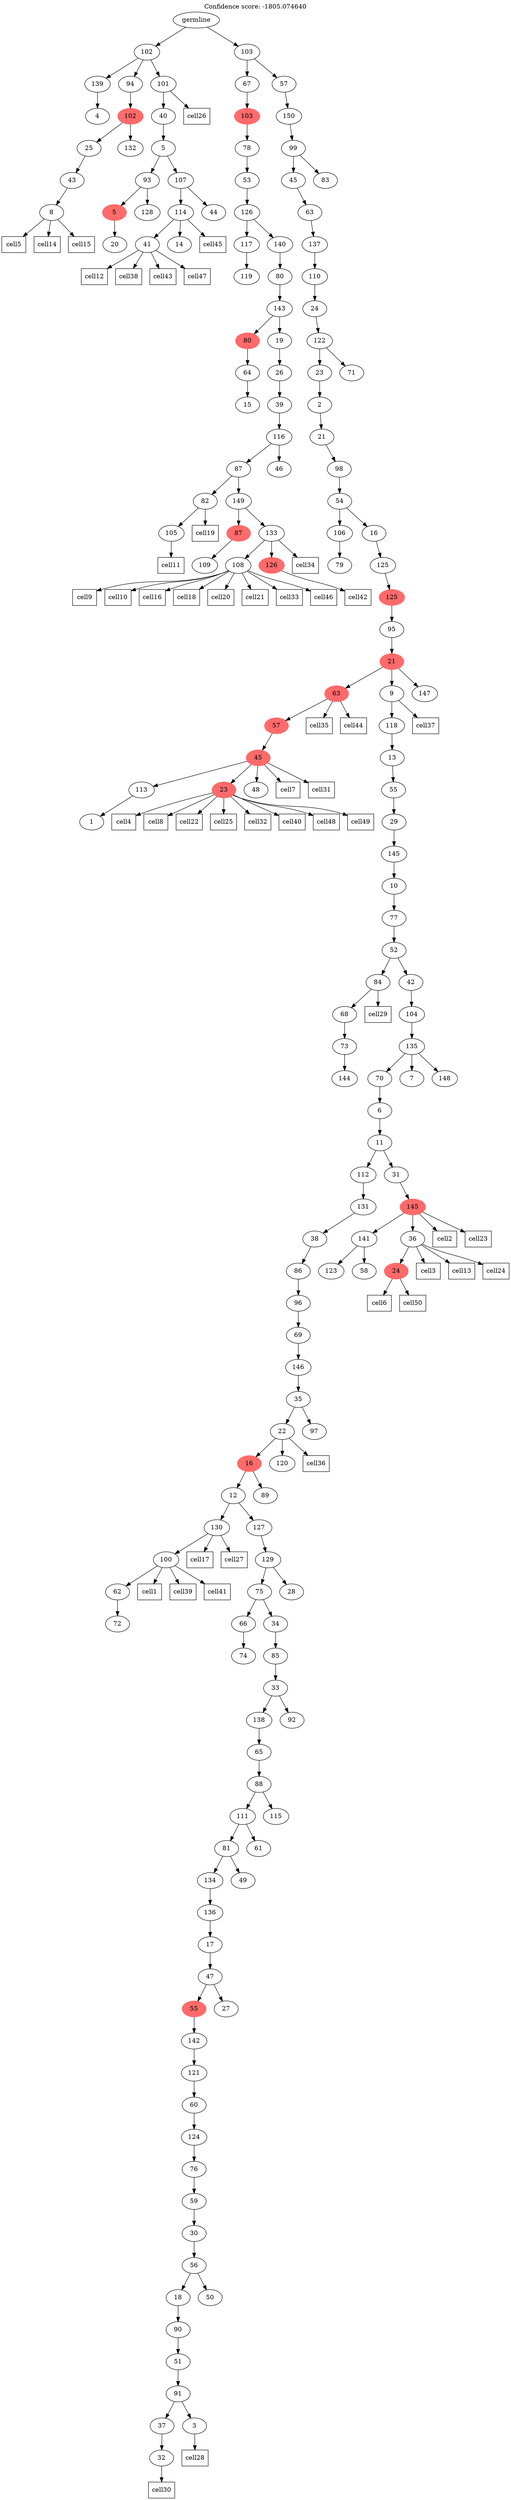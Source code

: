 digraph g {
	"165" -> "166";
	"166" [label="4"];
	"162" -> "163";
	"163" [label="8"];
	"161" -> "162";
	"162" [label="43"];
	"160" -> "161";
	"161" [label="25"];
	"160" -> "164";
	"164" [label="132"];
	"159" -> "160";
	"160" [color=indianred1, style=filled, label="102"];
	"157" -> "158";
	"158" [label="20"];
	"155" -> "156";
	"156" [label="128"];
	"155" -> "157";
	"157" [color=indianred1, style=filled, label="5"];
	"151" -> "152";
	"152" [label="41"];
	"151" -> "153";
	"153" [label="14"];
	"150" -> "151";
	"151" [label="114"];
	"150" -> "154";
	"154" [label="44"];
	"149" -> "150";
	"150" [label="107"];
	"149" -> "155";
	"155" [label="93"];
	"148" -> "149";
	"149" [label="5"];
	"147" -> "148";
	"148" [label="40"];
	"146" -> "147";
	"147" [label="101"];
	"146" -> "159";
	"159" [label="94"];
	"146" -> "165";
	"165" [label="139"];
	"144" -> "145";
	"145" [label="119"];
	"142" -> "143";
	"143" [label="15"];
	"141" -> "142";
	"142" [label="64"];
	"138" -> "139";
	"139" [label="105"];
	"136" -> "137";
	"137" [label="109"];
	"133" -> "134";
	"134" [label="108"];
	"133" -> "135";
	"135" [color=indianred1, style=filled, label="126"];
	"132" -> "133";
	"133" [label="133"];
	"132" -> "136";
	"136" [color=indianred1, style=filled, label="87"];
	"131" -> "132";
	"132" [label="149"];
	"131" -> "138";
	"138" [label="82"];
	"130" -> "131";
	"131" [label="87"];
	"130" -> "140";
	"140" [label="46"];
	"129" -> "130";
	"130" [label="116"];
	"128" -> "129";
	"129" [label="39"];
	"127" -> "128";
	"128" [label="26"];
	"126" -> "127";
	"127" [label="19"];
	"126" -> "141";
	"141" [color=indianred1, style=filled, label="80"];
	"125" -> "126";
	"126" [label="143"];
	"124" -> "125";
	"125" [label="80"];
	"123" -> "124";
	"124" [label="140"];
	"123" -> "144";
	"144" [label="117"];
	"122" -> "123";
	"123" [label="126"];
	"121" -> "122";
	"122" [label="53"];
	"120" -> "121";
	"121" [label="78"];
	"119" -> "120";
	"120" [color=indianred1, style=filled, label="103"];
	"115" -> "116";
	"116" [label="79"];
	"111" -> "112";
	"112" [label="1"];
	"109" -> "110";
	"110" [color=indianred1, style=filled, label="23"];
	"109" -> "111";
	"111" [label="113"];
	"109" -> "113";
	"113" [label="48"];
	"108" -> "109";
	"109" [color=indianred1, style=filled, label="45"];
	"107" -> "108";
	"108" [color=indianred1, style=filled, label="57"];
	"105" -> "106";
	"106" [label="144"];
	"104" -> "105";
	"105" [label="73"];
	"103" -> "104";
	"104" [label="68"];
	"96" -> "97";
	"97" [label="72"];
	"95" -> "96";
	"96" [label="62"];
	"94" -> "95";
	"95" [label="100"];
	"91" -> "92";
	"92" [label="74"];
	"83" -> "84";
	"84" [label="32"];
	"81" -> "82";
	"82" [label="3"];
	"81" -> "83";
	"83" [label="37"];
	"80" -> "81";
	"81" [label="91"];
	"79" -> "80";
	"80" [label="51"];
	"78" -> "79";
	"79" [label="90"];
	"77" -> "78";
	"78" [label="18"];
	"77" -> "85";
	"85" [label="50"];
	"76" -> "77";
	"77" [label="56"];
	"75" -> "76";
	"76" [label="30"];
	"74" -> "75";
	"75" [label="59"];
	"73" -> "74";
	"74" [label="76"];
	"72" -> "73";
	"73" [label="124"];
	"71" -> "72";
	"72" [label="60"];
	"70" -> "71";
	"71" [label="121"];
	"69" -> "70";
	"70" [label="142"];
	"68" -> "69";
	"69" [color=indianred1, style=filled, label="55"];
	"68" -> "86";
	"86" [label="27"];
	"67" -> "68";
	"68" [label="47"];
	"66" -> "67";
	"67" [label="17"];
	"65" -> "66";
	"66" [label="136"];
	"64" -> "65";
	"65" [label="134"];
	"64" -> "87";
	"87" [label="49"];
	"63" -> "64";
	"64" [label="81"];
	"63" -> "88";
	"88" [label="61"];
	"62" -> "63";
	"63" [label="111"];
	"62" -> "89";
	"89" [label="115"];
	"61" -> "62";
	"62" [label="88"];
	"60" -> "61";
	"61" [label="65"];
	"59" -> "60";
	"60" [label="138"];
	"59" -> "90";
	"90" [label="92"];
	"58" -> "59";
	"59" [label="33"];
	"57" -> "58";
	"58" [label="85"];
	"56" -> "57";
	"57" [label="34"];
	"56" -> "91";
	"91" [label="66"];
	"55" -> "56";
	"56" [label="75"];
	"55" -> "93";
	"93" [label="28"];
	"54" -> "55";
	"55" [label="129"];
	"53" -> "54";
	"54" [label="127"];
	"53" -> "94";
	"94" [label="130"];
	"52" -> "53";
	"53" [label="12"];
	"52" -> "98";
	"98" [label="89"];
	"51" -> "52";
	"52" [color=indianred1, style=filled, label="16"];
	"51" -> "99";
	"99" [label="120"];
	"50" -> "51";
	"51" [label="22"];
	"50" -> "100";
	"100" [label="97"];
	"49" -> "50";
	"50" [label="35"];
	"48" -> "49";
	"49" [label="146"];
	"47" -> "48";
	"48" [label="69"];
	"46" -> "47";
	"47" [label="96"];
	"45" -> "46";
	"46" [label="86"];
	"44" -> "45";
	"45" [label="38"];
	"43" -> "44";
	"44" [label="131"];
	"40" -> "41";
	"41" [label="123"];
	"40" -> "42";
	"42" [label="58"];
	"38" -> "39";
	"39" [color=indianred1, style=filled, label="24"];
	"37" -> "38";
	"38" [label="36"];
	"37" -> "40";
	"40" [label="141"];
	"36" -> "37";
	"37" [color=indianred1, style=filled, label="145"];
	"35" -> "36";
	"36" [label="31"];
	"35" -> "43";
	"43" [label="112"];
	"34" -> "35";
	"35" [label="11"];
	"33" -> "34";
	"34" [label="6"];
	"32" -> "33";
	"33" [label="70"];
	"32" -> "101";
	"101" [label="7"];
	"32" -> "102";
	"102" [label="148"];
	"31" -> "32";
	"32" [label="135"];
	"30" -> "31";
	"31" [label="104"];
	"29" -> "30";
	"30" [label="42"];
	"29" -> "103";
	"103" [label="84"];
	"28" -> "29";
	"29" [label="52"];
	"27" -> "28";
	"28" [label="77"];
	"26" -> "27";
	"27" [label="10"];
	"25" -> "26";
	"26" [label="145"];
	"24" -> "25";
	"25" [label="29"];
	"23" -> "24";
	"24" [label="55"];
	"22" -> "23";
	"23" [label="13"];
	"21" -> "22";
	"22" [label="118"];
	"20" -> "21";
	"21" [label="9"];
	"20" -> "107";
	"107" [color=indianred1, style=filled, label="63"];
	"20" -> "114";
	"114" [label="147"];
	"19" -> "20";
	"20" [color=indianred1, style=filled, label="21"];
	"18" -> "19";
	"19" [label="95"];
	"17" -> "18";
	"18" [color=indianred1, style=filled, label="125"];
	"16" -> "17";
	"17" [label="125"];
	"15" -> "16";
	"16" [label="16"];
	"15" -> "115";
	"115" [label="106"];
	"14" -> "15";
	"15" [label="54"];
	"13" -> "14";
	"14" [label="98"];
	"12" -> "13";
	"13" [label="21"];
	"11" -> "12";
	"12" [label="2"];
	"10" -> "11";
	"11" [label="23"];
	"10" -> "117";
	"117" [label="71"];
	"9" -> "10";
	"10" [label="122"];
	"8" -> "9";
	"9" [label="24"];
	"7" -> "8";
	"8" [label="110"];
	"6" -> "7";
	"7" [label="137"];
	"5" -> "6";
	"6" [label="63"];
	"4" -> "5";
	"5" [label="45"];
	"4" -> "118";
	"118" [label="83"];
	"3" -> "4";
	"4" [label="99"];
	"2" -> "3";
	"3" [label="150"];
	"1" -> "2";
	"2" [label="57"];
	"1" -> "119";
	"119" [label="67"];
	"0" -> "1";
	"1" [label="103"];
	"0" -> "146";
	"146" [label="102"];
	"0" [label="germline"];
	"95" -> "cell1";
	"cell1" [shape=box];
	"37" -> "cell2";
	"cell2" [shape=box];
	"38" -> "cell3";
	"cell3" [shape=box];
	"110" -> "cell4";
	"cell4" [shape=box];
	"163" -> "cell5";
	"cell5" [shape=box];
	"39" -> "cell6";
	"cell6" [shape=box];
	"109" -> "cell7";
	"cell7" [shape=box];
	"110" -> "cell8";
	"cell8" [shape=box];
	"134" -> "cell9";
	"cell9" [shape=box];
	"134" -> "cell10";
	"cell10" [shape=box];
	"139" -> "cell11";
	"cell11" [shape=box];
	"152" -> "cell12";
	"cell12" [shape=box];
	"38" -> "cell13";
	"cell13" [shape=box];
	"163" -> "cell14";
	"cell14" [shape=box];
	"163" -> "cell15";
	"cell15" [shape=box];
	"134" -> "cell16";
	"cell16" [shape=box];
	"94" -> "cell17";
	"cell17" [shape=box];
	"134" -> "cell18";
	"cell18" [shape=box];
	"138" -> "cell19";
	"cell19" [shape=box];
	"134" -> "cell20";
	"cell20" [shape=box];
	"134" -> "cell21";
	"cell21" [shape=box];
	"110" -> "cell22";
	"cell22" [shape=box];
	"37" -> "cell23";
	"cell23" [shape=box];
	"38" -> "cell24";
	"cell24" [shape=box];
	"110" -> "cell25";
	"cell25" [shape=box];
	"147" -> "cell26";
	"cell26" [shape=box];
	"94" -> "cell27";
	"cell27" [shape=box];
	"82" -> "cell28";
	"cell28" [shape=box];
	"103" -> "cell29";
	"cell29" [shape=box];
	"84" -> "cell30";
	"cell30" [shape=box];
	"109" -> "cell31";
	"cell31" [shape=box];
	"110" -> "cell32";
	"cell32" [shape=box];
	"134" -> "cell33";
	"cell33" [shape=box];
	"133" -> "cell34";
	"cell34" [shape=box];
	"107" -> "cell35";
	"cell35" [shape=box];
	"51" -> "cell36";
	"cell36" [shape=box];
	"21" -> "cell37";
	"cell37" [shape=box];
	"152" -> "cell38";
	"cell38" [shape=box];
	"95" -> "cell39";
	"cell39" [shape=box];
	"110" -> "cell40";
	"cell40" [shape=box];
	"95" -> "cell41";
	"cell41" [shape=box];
	"135" -> "cell42";
	"cell42" [shape=box];
	"152" -> "cell43";
	"cell43" [shape=box];
	"107" -> "cell44";
	"cell44" [shape=box];
	"151" -> "cell45";
	"cell45" [shape=box];
	"134" -> "cell46";
	"cell46" [shape=box];
	"152" -> "cell47";
	"cell47" [shape=box];
	"110" -> "cell48";
	"cell48" [shape=box];
	"110" -> "cell49";
	"cell49" [shape=box];
	"39" -> "cell50";
	"cell50" [shape=box];
	labelloc="t";
	label="Confidence score: -1805.074640";
}
